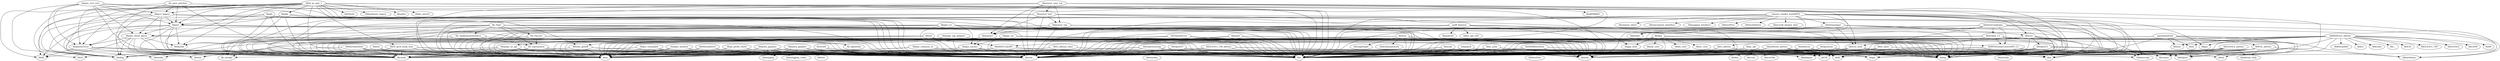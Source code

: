 digraph G {
    adsprpcd -> libadsprpc
    adsprpcd -> libc
    adsprpcd -> liblog
    adsprpcd -> libm
    adsprpcd -> libstdc__

    btnvtool -> libbtnv
    btnvtool -> libc
    btnvtool -> libm
    btnvtool -> libstdc__
    
    charger_monitor -> libc
    charger_monitor -> libcutils
    charger_monitor -> libstdc__
    charger_monitor -> libm

    fm_qsoc_patches -> libqmi
    fm_qsoc_patches -> libqcci_legacy
    fm_qsoc_patches -> libqmiservices
    fm_qsoc_patches -> libcutils
    fm_qsoc_patches -> libc
    fm_qsoc_patches -> libstdc__
    fm_qsoc_patches -> libm

    gsiff_daemon -> libutils
    gsiff_daemon -> liblog
    gsiff_daemon -> libloc_api_v02
    gsiff_daemon -> libgps_utils
    gsiff_daemon -> libandroid
    gsiff_daemon -> libhardware
    gsiff_daemon -> libsensor1
    gsiff_daemon -> libc
    gsiff_daemon -> libstdc__
    gsiff_daemon -> libm

    camera_vendor_msm8974 -> libcamera_client
    camera_vendor_msm8974 -> liblog
    camera_vendor_msm8974 -> libhardware
    camera_vendor_msm8974 -> libutils
    camera_vendor_msm8974 -> libcutils
    camera_vendor_msm8974 -> libdl
    camera_vendor_msm8974 -> libgui
    camera_vendor_msm8974 -> libmmcamera_interface
    camera_vendor_msm8974 -> libmmjpeg_interface
    camera_vendor_msm8974 -> libFaceProc
    camera_vendor_msm8974 -> libFaceDeform
    camera_vendor_msm8974 -> libarcsoft_beauty_shot
    camera_vendor_msm8974 -> libfastcvopt
    camera_vendor_msm8974 -> libscve
    camera_vendor_msm8974 -> libscve_stub
    camera_vendor_msm8974 -> libt2tmanager
    camera_vendor_msm8974 -> libc
    camera_vendor_msm8974 -> libstdc__
    camera_vendor_msm8974 -> libm

    eglsubAndroid -> libEGL_adreno
    eglsubAndroid -> libc
    eglsubAndroid -> libcutils
    eglsubAndroid -> libdl
    eglsubAndroid -> libgsl
    eglsubAndroid -> libhardware
    eglsubAndroid -> libm
    eglsubAndroid -> libstdc__
    eglsubAndroid -> libsync
    eglsubAndroid -> libui

    libEGL_adreno -> libadreno_utils
    libEGL_adreno -> libc
    libEGL_adreno -> libcrypto
    libEGL_adreno -> libcutils
    libEGL_adreno -> libdl
    libEGL_adreno -> libgsl
    libEGL_adreno -> libhardware
    libEGL_adreno -> libm
    libEGL_adreno -> libstdc__

    libGLESv1_CM_adreno -> libc
    libGLESv1_CM_adreno -> libcrypto
    libGLESv1_CM_adreno -> libcutils
    libGLESv1_CM_adreno -> libdl
    libGLESv1_CM_adreno -> libgsl
    libGLESv1_CM_adreno -> libm
    libGLESv1_CM_adreno -> libstdc__

    libGLESv2_adreno -> libadreno_utils
    libGLESv2_adreno -> libc
    libGLESv2_adreno -> libcrypto
    libGLESv2_adreno -> libcutils
    libGLESv2_adreno -> libdl
    libGLESv2_adreno -> libgsl
    libGLESv2_adreno -> libm
    libGLESv2_adreno -> libstdc__
    libGLESv2_adreno -> libstlport

    libq3dtools_adreno -> libc
    libq3dtools_adreno -> libcutils
    libq3dtools_adreno -> libdl
    libq3dtools_adreno -> libgsl
    libq3dtools_adreno -> libstdc__
    libq3dtools_adreno -> libstlport

    libdrmwvmplugin -> libbinder
    libdrmwvmplugin -> libutils
    libdrmwvmplugin -> libcutils
    libdrmwvmplugin -> liblog
    libdrmwvmplugin -> libstlport
    libdrmwvmplugin -> libz
    libdrmwvmplugin -> libwvdrm_L3
    libdrmwvmplugin -> libWVStreamControlAPI_L3
    libdrmwvmplugin -> libdl
    libdrmwvmplugin -> libc
    libdrmwvmplugin -> libstdc__
    libdrmwvmplugin -> libm

    libxml -> libc
    libxml -> libcutils
    libxml -> libdiag
    libxml -> libm
    libxml -> libstdc__

    libWVStreamControlAPI_L3 -> libcrypto
    libWVStreamControlAPI_L3 -> libssl
    libWVStreamControlAPI_L3 -> libutils
    libWVStreamControlAPI_L3 -> libcutils
    libWVStreamControlAPI_L3 -> liblog
    libWVStreamControlAPI_L3 -> libc
    libWVStreamControlAPI_L3 -> libm
    libWVStreamControlAPI_L3 -> libz
    libWVStreamControlAPI_L3 -> libstlport
    libWVStreamControlAPI_L3 -> libstdc__
    libWVStreamControlAPI_L3 -> libnetutils

    libwvm -> libstlport
    libwvm -> libstagefright
    libwvm -> libWVStreamControlAPI_L3
    libwvm -> libdrmframework
    libwvm -> libcutils
    libwvm -> liblog
    libwvm -> libutils
    libwvm -> libz
    libwvm -> libc
    libwvm -> libstdc__
    libwvm -> libm
    
    libwvdrm_L3 -> libssl
    libwvdrm_L3 -> libcrypto
    libwvdrm_L3 -> libWVStreamControlAPI_L3
    libwvdrm_L3 -> libstlport
    libwvdrm_L3 -> libutils
    libwvdrm_L3 -> libcutils
    libwvdrm_L3 -> libc
    libwvdrm_L3 -> libm
    libwvdrm_L3 -> libz
    libwvdrm_L3 -> libstdc__

    libulp2 -> libutils
    libulp2 -> libgps_utils
    libulp2 -> libdl
    libulp2 -> libloc_core
    libulp2 -> libizat_core
    libulp2 -> liblog
    libulp2 -> liblbs_core
    libulp2 -> libquipc_os_api
    libulp2 -> libc
    libulp2 -> libstdc__
    libulp2 -> libm

    libubifocus -> liblog
    libubifocus -> libdl
    libubifocus -> libz
    libubifocus -> libm
    libubifocus -> libstdc__
    libubifocus -> libc

    libTimeService -> libtime_genoff
    libTimeService -> libutils
    libTimeService -> liblog
    libTimeService -> libc
    libTimeService -> libstdc__
    libTimeService -> libm

    libtime_genoff -> libc
    libtime_genoff -> libcutils
    libtime_genoff -> libstdc__
    libtime_genoff -> libm

    libthermalioctl -> libc
    libthermalioctl -> libcutils
    libthermalioctl -> libm
    libthermalioctl -> libstdc__

    libthermalclient -> libc
    libthermalclient -> libcutils
    libthermalclient -> libdiag
    libthermalclient -> libm
    libthermalclient -> libstdc__

    libt2tmanager -> liblog
    libt2tmanager -> libfastcvopt
    libt2tmanager -> libscve
    libt2tmanager -> libscve_stub
    libt2tmanager -> libc
    libt2tmanager -> libstdc__
    libt2tmanager -> libm

    libssd -> libutils
    libssd -> libcutils
    libssd -> libdiag
    libssd -> liblog
    libssd -> libQSEEComAPI
    libssd -> libc
    libssd -> libstdc__
    libssd -> libm

    libsrsprocessing -> libc
    libsrsprocessing -> libcutils
    libsrsprocessing -> libdl
    libsrsprocessing -> libm
    libsrsprocessing -> libmedia
    libsrsprocessing -> libstdc__
    libsrsprocessing -> libtinyalsa
    libsrsprocessing -> libutils

    libSHIMDivxDrm -> libDivxDrm
    libSHIMDivxDrm -> libc
    libSHIMDivxDrm -> liblog
    libSHIMDivxDrm -> libm
    libSHIMDivxDrm -> libstdc__
    libSHIMDivxDrm -> libutils

    libsensor1 -> libqmi_encdec
    libsensor1 -> liblog
    libsensor1 -> libc
    libsensor1 -> libstdc
    libsensor1 -> libm

    libsensor_user_cal -> libutils
    libsensor_user_cal -> libcutils
    libsensor_user_cal -> liblog
    libsensor_user_cal -> libsensor1
    libsensor_user_cal -> libsensor_reg
    libsensor_user_cal -> libsensor_test
    libsensor_user_cal -> libAKM8963
    libsensor_user_cal -> libc
    libsensor_user_cal -> libstdc__
    libsensor_user_cal -> libm

    libsensor_test -> libutils
    libsensor_test -> libcutils
    libsensor_test -> liblog
    libsensor_test -> libsensor1
    libsensor_test -> libsensor_reg
    libsensor_test -> libc
    libsensor_test -> libstdc__
    libsensor_test -> libm

    libsensor_reg -> libutils
    libsensor_reg -> libcutils
    libsensor_reg -> liblog
    libsensor_reg -> libsensor1
    libsensor_reg -> libc
    libsensor_reg -> libstdc__
    libsensor_reg -> libm

    libscve_stub -> libadsprpc
    libscve_stub -> libc
    libscve_stub -> libfastcvopt
    libscve_stub -> liblog
    libscve_stub -> libm
    libscve_stub -> libstdc__

    libscve -> libOpenCL
    libscve -> libadsprpc
    libscve -> libc
    libscve -> libdl
    libscve -> libfastcvopt
    libscve -> liblog
    libscve -> libm
    libscve -> libscve_stub
    libscve -> libstdc__

    libscale -> libc
    libscale -> libcutils
    libscale -> libdl
    libscale -> liblog
    libscale -> libm
    libscale -> libstdc__
    libscale -> libutils

    libsc_a3xx -> libc
    libsc_a3xx -> libcutils
    libsc_a3xx -> libdl
    libsc_a3xx -> libgsl
    libsc_a3xx -> libm
    libsc_a3xx -> libstdc__
    libsc_a3xx -> libstlport

    libsc_a2xx -> libgsl
    libsc_a2xx -> libdl
    libsc_a2xx -> libstlport
    libsc_a2xx -> libc
    libsc_a2xx -> libstdc__
    libsc_a2xx -> libm

    lib_rtpsl -> libcutils
    lib_rtpsl -> libutils
    lib_rtpsl -> liblog
    lib_rtpsl -> lib_imsdpl
    lib_rtpsl -> lib_rtpcore
    lib_rtpsl -> lib_rtpcommon
    lib_rtpsl -> libdiag
    lib_rtpsl -> lib_rtpdaemoninterface
    lib_rtpsl -> libc
    lib_rtpsl -> libstdc__
    lib_rtpsl -> libm

    lib_rtpdaemoninterface -> libcutils
    lib_rtpdaemoninterface -> lib_imsdpl
    lib_rtpdaemoninterface -> lib_rtpcommon
    lib_rtpdaemoninterface -> libc
    lib_rtpdaemoninterface -> libstdc__
    lib_rtpdaemoninterface -> libm

    lib_rtpcore -> libdiag
    lib_rtpcore -> libcutils
    lib_rtpcore -> libutils
    lib_rtpcore -> liblog
    lib_rtpcore -> lib_imsdpl
    lib_rtpcore -> lib_rtpcommon
    lib_rtpcore -> lib_dplmedia
    lib_rtpcore -> libc
    lib_rtpcore -> libstdc__
    lib_rtpcore -> libm

    lib_rtpcommon -> libdiag
    lib_rtpcommon -> libcutils
    lib_rtpcommon -> libutils
    lib_rtpcommon -> liblog
    lib_rtpcommon -> lib_imsdpl
    lib_rtpcommon -> libc
    lib_rtpcommon -> libstdc__
    lib_rtpcommon -> libm

    libRSDriver_adreno -> libEGL
    libRSDriver_adreno -> libGLESv1_CM
    libRSDriver_adreno -> libGLESv2
    libRSDriver_adreno -> libLLVM
    libRSDriver_adreno -> libRS
    libRSDriver_adreno -> libRSCpuRef
    libRSDriver_adreno -> libbcc
    libRSDriver_adreno -> libbcinfo
    libRSDriver_adreno -> libc
    libRSDriver_adreno -> libc__
    libRSDriver_adreno -> libcutils
    libRSDriver_adreno -> libgui
    libRSDriver_adreno -> liblog
    libRSDriver_adreno -> libm
    libRSDriver_adreno -> librs_adreno
    libRSDriver_adreno -> libsync
    libRSDriver_adreno -> libui
    libRSDriver_adreno -> libutils
    libRSDriver_adreno -> libdl

    librs_adreno_sha1 -> libc
    librs_adreno_sha1 -> libm
    librs_adreno_sha1 -> libstdc__

    librs_adreno -> libCB
    librs_adreno -> libc
    librs_adreno -> libcutils
    librs_adreno -> libdl
    librs_adreno -> libgsl
    librs_adreno -> libm
    librs_adreno -> libstdc__

    librpmb -> libutils
    librpmb -> libQSEEComAPI
    librpmb -> liblog
    librpmb -> libc
    librpmb -> libstdc__
    librpmb -> libm

    libril_qcril_hook_oem -> libcutils
    libril_qcril_hook_oem -> libutils
    libril_qcril_hook_oem -> libril
    libril_qcril_hook_oem -> libdiag
    libril_qcril_hook_oem -> libc
    libril_qcril_hook_oem -> libstdc__
    libril_qcril_hook_oem -> libm

    libril_qc_qmi_1 -> libdsutils
    libril_qc_qmi_1 -> libcutils
    libril_qc_qmi_1 -> libutils
    libril_qc_qmi_1 -> libril
    libril_qc_qmi_1 -> librilutils
    libril_qc_qmi_1 -> libril_qcril_hook_oem
    libril_qc_qmi_1 -> libqmi
    libril_qc_qmi_1 -> libqcci_legacy
    libril_qc_qmi_1 -> libdiag
    libril_qc_qmi_1 -> libhardware_legacy
    libril_qc_qmi_1 -> libqmiservices
    libril_qc_qmi_1 -> libidl
    libril_qc_qmi_1 -> libtime_genoff
    libril_qc_qmi_1 -> libmedia
    libril_qc_qmi_1 -> libbinder
    libril_qc_qmi_1 -> libsqlite
    libril_qc_qmi_1 -> libdsi_netctrl
    libril_qc_qmi_1 -> libqdp
    libril_qc_qmi_1 -> libc
    libril_qc_qmi_1 -> libstdc__
    libril_qc_qmi_1 -> libm
    libril_qc_qmi_1 -> libdl

    libquipc_ulp_adapter -> libcutils
    libquipc_ulp_adapter -> libutils
    libquipc_ulp_adapter -> libquipc_os_api
    libquipc_ulp_adapter -> libc
    libquipc_ulp_adapter -> libstdc__
    libquipc_ulp_adapter -> libm

    libquipc_os_api -> libcutils
    libquipc_os_api -> libdiag
    libquipc_os_api -> libc
    libquipc_os_api -> libstdc__
    libquipc_os_api -> libm

    libqti_perfd_client -> libc
    libqti_perfd_client -> libcutils
    libqti_perfd_client -> libm
    libqti_perfd_client -> libstdc__

    libQSEEComAPI -> libc
    libQSEEComAPI -> libcutils
    libQSEEComAPI -> libutils
    libQSEEComAPI -> libstdc__
    libQSEEComAPI -> libm

    libqomx_jpegenc -> libcutils
    libqomx_jpegenc -> libdl
    libqomx_jpegenc -> libmmqjpeg_codec
    libqomx_jpegenc -> libmmjpeg
    libqomx_jpegenc -> libc
    libqomx_jpegenc -> libstdc__
    libqomx_jpegenc -> libm

    libqomx_jpegdec -> libcutils
    libqomx_jpegdec -> libdl
    libqomx_jpegdec -> libmmqjpeg_codec
    libqomx_jpegdec -> libmmjpeg
    libqomx_jpegdec -> libc
    libqomx_jpegdec -> libstdc__
    libqomx_jpegdec -> libm

    libqmiservices -> libidl
    libqmiservices -> libc
    libqmiservices -> libstdc
    libqmiservices -> libm

    libqmi_encdec -> libcutils
    libqmi_encdec -> libutils
    libqmi_encdec -> libc
    libqmi_encdec -> libstdc__
    libqmi_encdec -> libm

    libqmi_csvt_srvc -> libcutils
    libqmi_csvt_srvc -> libdiag
    libqmi_csvt_srvc -> libqmi
    libqmi_csvt_srvc -> libqmiservices
    libqmi_csvt_srvc -> libqcci_legacy
    libqmi_csvt_srvc -> libqmi_client_qmux
    libqmi_csvt_srvc -> liblog
    libqmi_csvt_srvc -> libc
    libqmi_csvt_srvc -> libstdc__
    libqmi_csvt_srvc -> libm

    libqmi_csi -> libcutils
    libqmi_csi -> libutils
    libqmi_csi -> libqmi_encdec
    libqmi_csi -> liblog
    libqmi_csi -> libc
    libqmi_csi -> libstdc__
    libqmi_csi -> libm

    libqmi_common_so -> libcutils
    libqmi_common_so -> libutils
    libqmi_common_so -> libc
    libqmi_common_so -> libstdc__
    libqmi_common_so -> libm

    libqmi_client_qmux -> libcutils
    libqmi_client_qmux -> libdiag
    libqmi_client_qmux -> libdsutils
    libqmi_client_qmux -> libqmiservices
    libqmi_client_qmux -> libidl
    libqmi_client_qmux -> liblog
    libqmi_client_qmux -> libc
    libqmi_client_qmux -> libstdc
    libqmi_client_qmux -> libm

    libqmi_cci -> libcutils
    libqmi_cci -> libutils
    libqmi_cci -> libqmi_encdec
    libqmi_cci -> libqmi_client_qmux
    libqmi_cci -> liblog
    libqmi_cci -> libc
    libqmi_cci -> libstdc__
    libqmi_cci -> libm

    libqmi -> libcutils
    libqmi -> libqmi_client_qmux
    libqmi -> libdiag
    libqmi -> libdsutils
    libqmi -> libqmiservices
    libqmi -> libidl
    libqmi -> liblog
    libqmi -> libc
    libqmi -> libstdc__
    libqmi -> libm

    libqdp -> libqmi
    libqdp -> libdiag
    libqdp -> libdsutils
    libqdp -> libc
    libqdp -> libstdc__
    libqdp -> libm

    libqdi -> libqmi
    libqdi -> libdiag
    libqdi -> libdsutils
    libqdi -> libc
    libqdi -> libstdc__
    libqdi -> libm

    libqct_resampler -> libcutils
    libqct_resampler -> libc
    libqct_resampler -> libstdc__
    libqct_resampler -> libm

    libqc_opt -> libcutils
    libqc_opt -> libskia
    libqc_opt -> libicuuc
    libqc_opt -> libicui18n
    libqc_opt -> libdl
    libqc_opt -> libc
    libqc_opt -> libstdc
    libqc_opt -> libm

    libqcci_legacy -> libcutils
    libqcci_legacy -> libdiag
    libqcci_legacy -> libidl
    libqcci_legacy -> libqmi_client_qmux
    libqcci_legacy -> libqmi
    libqcci_legacy -> liblog
    libqcci_legacy -> libc
    libqcci_legacy -> libstdc__
    libqcci_legacy -> libm

    liboptizoom -> liblog
    liboptizoom -> libdl
    liboptizoom -> libz
    liboptizoom -> libm
    liboptizoom -> libstdc__
    liboptizoom -> libc

    libOpenVG -> libcutils
    libOpenVG -> libdl
    libOpenVG -> libgsl
    libOpenVG -> libc
    libOpenVG -> libstdc__
    libOpenVG -> libm

    libOpenCL -> libCB
    libOpenCL -> libc
    libOpenCL -> libcrypto
    libOpenCL -> libcutils
    libOpenCL -> libdl
    libOpenCL -> libgsl
    libOpenCL -> libm
    libOpenCL -> libstdc__
    libOpenCL -> libstlport


}